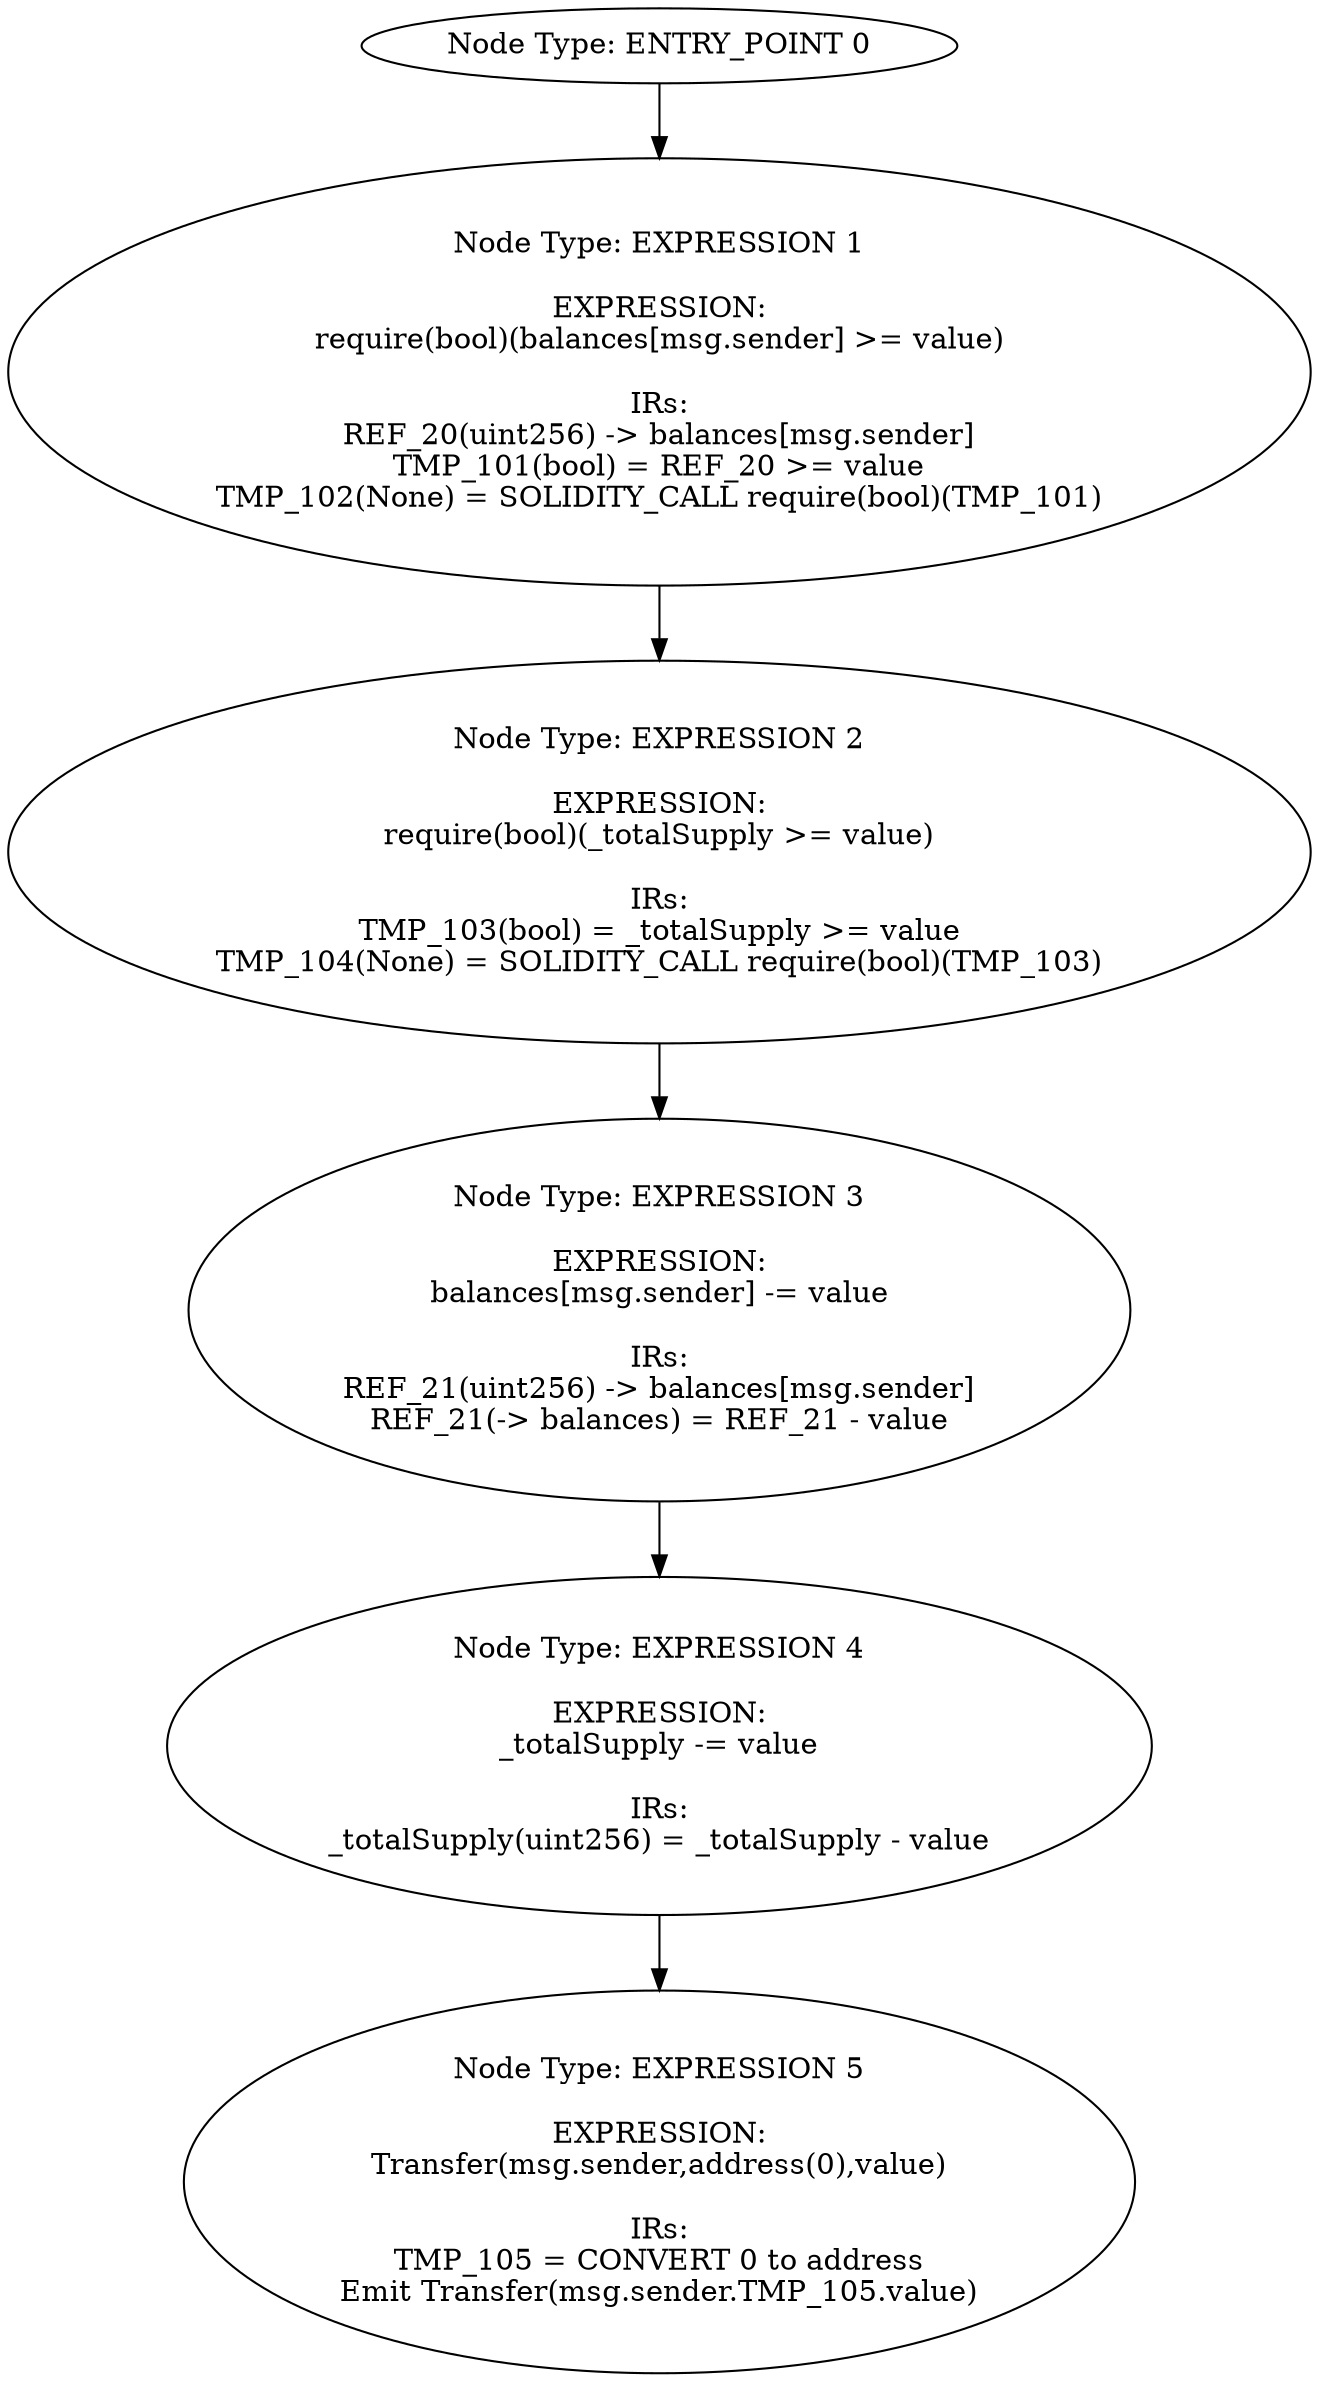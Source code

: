 digraph{
0[label="Node Type: ENTRY_POINT 0
"];
0->1;
1[label="Node Type: EXPRESSION 1

EXPRESSION:
require(bool)(balances[msg.sender] >= value)

IRs:
REF_20(uint256) -> balances[msg.sender]
TMP_101(bool) = REF_20 >= value
TMP_102(None) = SOLIDITY_CALL require(bool)(TMP_101)"];
1->2;
2[label="Node Type: EXPRESSION 2

EXPRESSION:
require(bool)(_totalSupply >= value)

IRs:
TMP_103(bool) = _totalSupply >= value
TMP_104(None) = SOLIDITY_CALL require(bool)(TMP_103)"];
2->3;
3[label="Node Type: EXPRESSION 3

EXPRESSION:
balances[msg.sender] -= value

IRs:
REF_21(uint256) -> balances[msg.sender]
REF_21(-> balances) = REF_21 - value"];
3->4;
4[label="Node Type: EXPRESSION 4

EXPRESSION:
_totalSupply -= value

IRs:
_totalSupply(uint256) = _totalSupply - value"];
4->5;
5[label="Node Type: EXPRESSION 5

EXPRESSION:
Transfer(msg.sender,address(0),value)

IRs:
TMP_105 = CONVERT 0 to address
Emit Transfer(msg.sender.TMP_105.value)"];
}

